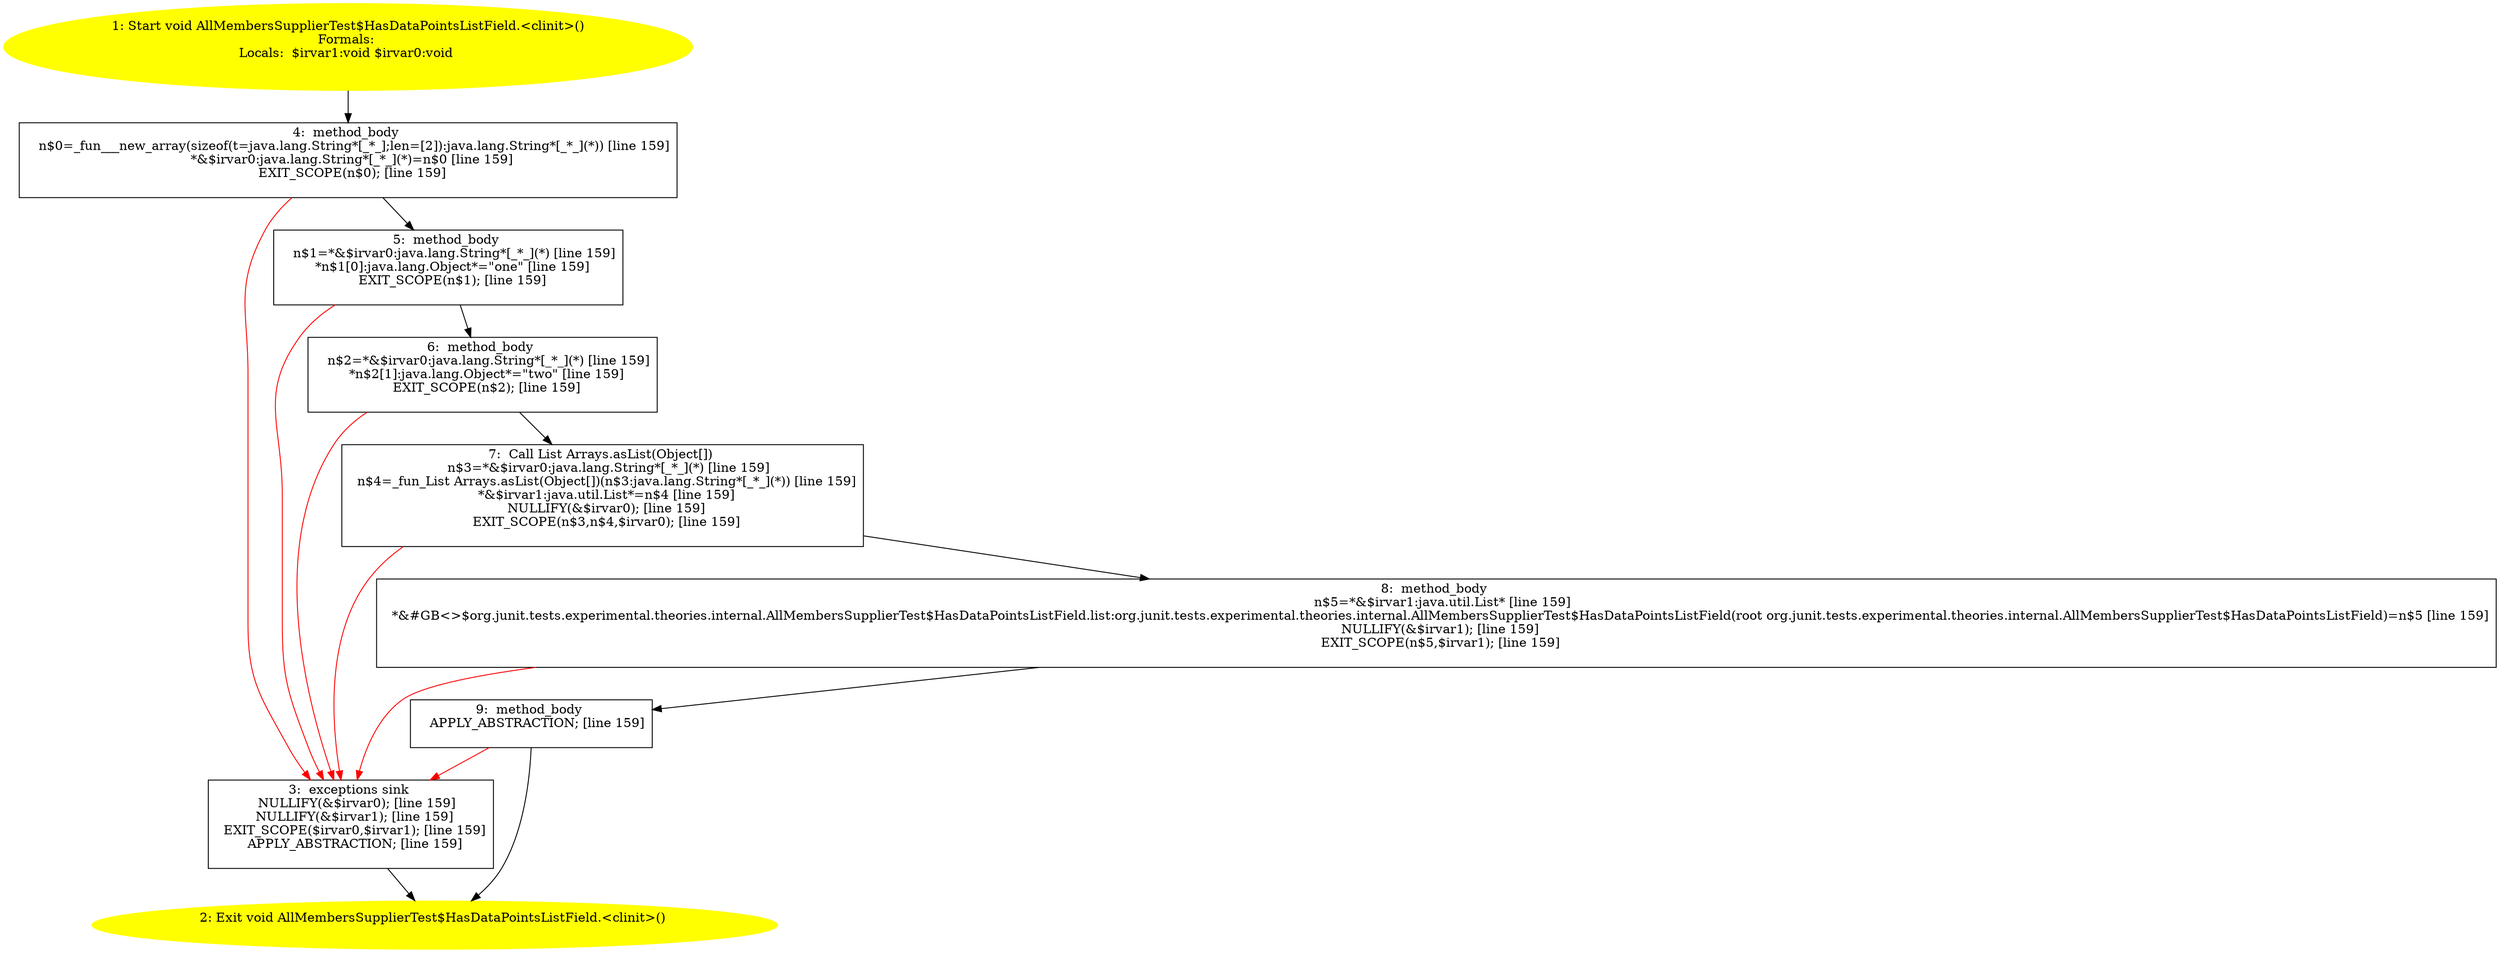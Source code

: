 /* @generated */
digraph cfg {
"org.junit.tests.experimental.theories.internal.AllMembersSupplierTest$HasDataPointsListField.<clinit.4dd6ff841d13c4eefec884db8fbaff02_1" [label="1: Start void AllMembersSupplierTest$HasDataPointsListField.<clinit>()\nFormals: \nLocals:  $irvar1:void $irvar0:void \n  " color=yellow style=filled]
	

	 "org.junit.tests.experimental.theories.internal.AllMembersSupplierTest$HasDataPointsListField.<clinit.4dd6ff841d13c4eefec884db8fbaff02_1" -> "org.junit.tests.experimental.theories.internal.AllMembersSupplierTest$HasDataPointsListField.<clinit.4dd6ff841d13c4eefec884db8fbaff02_4" ;
"org.junit.tests.experimental.theories.internal.AllMembersSupplierTest$HasDataPointsListField.<clinit.4dd6ff841d13c4eefec884db8fbaff02_2" [label="2: Exit void AllMembersSupplierTest$HasDataPointsListField.<clinit>() \n  " color=yellow style=filled]
	

"org.junit.tests.experimental.theories.internal.AllMembersSupplierTest$HasDataPointsListField.<clinit.4dd6ff841d13c4eefec884db8fbaff02_3" [label="3:  exceptions sink \n   NULLIFY(&$irvar0); [line 159]\n  NULLIFY(&$irvar1); [line 159]\n  EXIT_SCOPE($irvar0,$irvar1); [line 159]\n  APPLY_ABSTRACTION; [line 159]\n " shape="box"]
	

	 "org.junit.tests.experimental.theories.internal.AllMembersSupplierTest$HasDataPointsListField.<clinit.4dd6ff841d13c4eefec884db8fbaff02_3" -> "org.junit.tests.experimental.theories.internal.AllMembersSupplierTest$HasDataPointsListField.<clinit.4dd6ff841d13c4eefec884db8fbaff02_2" ;
"org.junit.tests.experimental.theories.internal.AllMembersSupplierTest$HasDataPointsListField.<clinit.4dd6ff841d13c4eefec884db8fbaff02_4" [label="4:  method_body \n   n$0=_fun___new_array(sizeof(t=java.lang.String*[_*_];len=[2]):java.lang.String*[_*_](*)) [line 159]\n  *&$irvar0:java.lang.String*[_*_](*)=n$0 [line 159]\n  EXIT_SCOPE(n$0); [line 159]\n " shape="box"]
	

	 "org.junit.tests.experimental.theories.internal.AllMembersSupplierTest$HasDataPointsListField.<clinit.4dd6ff841d13c4eefec884db8fbaff02_4" -> "org.junit.tests.experimental.theories.internal.AllMembersSupplierTest$HasDataPointsListField.<clinit.4dd6ff841d13c4eefec884db8fbaff02_5" ;
	 "org.junit.tests.experimental.theories.internal.AllMembersSupplierTest$HasDataPointsListField.<clinit.4dd6ff841d13c4eefec884db8fbaff02_4" -> "org.junit.tests.experimental.theories.internal.AllMembersSupplierTest$HasDataPointsListField.<clinit.4dd6ff841d13c4eefec884db8fbaff02_3" [color="red" ];
"org.junit.tests.experimental.theories.internal.AllMembersSupplierTest$HasDataPointsListField.<clinit.4dd6ff841d13c4eefec884db8fbaff02_5" [label="5:  method_body \n   n$1=*&$irvar0:java.lang.String*[_*_](*) [line 159]\n  *n$1[0]:java.lang.Object*=\"one\" [line 159]\n  EXIT_SCOPE(n$1); [line 159]\n " shape="box"]
	

	 "org.junit.tests.experimental.theories.internal.AllMembersSupplierTest$HasDataPointsListField.<clinit.4dd6ff841d13c4eefec884db8fbaff02_5" -> "org.junit.tests.experimental.theories.internal.AllMembersSupplierTest$HasDataPointsListField.<clinit.4dd6ff841d13c4eefec884db8fbaff02_6" ;
	 "org.junit.tests.experimental.theories.internal.AllMembersSupplierTest$HasDataPointsListField.<clinit.4dd6ff841d13c4eefec884db8fbaff02_5" -> "org.junit.tests.experimental.theories.internal.AllMembersSupplierTest$HasDataPointsListField.<clinit.4dd6ff841d13c4eefec884db8fbaff02_3" [color="red" ];
"org.junit.tests.experimental.theories.internal.AllMembersSupplierTest$HasDataPointsListField.<clinit.4dd6ff841d13c4eefec884db8fbaff02_6" [label="6:  method_body \n   n$2=*&$irvar0:java.lang.String*[_*_](*) [line 159]\n  *n$2[1]:java.lang.Object*=\"two\" [line 159]\n  EXIT_SCOPE(n$2); [line 159]\n " shape="box"]
	

	 "org.junit.tests.experimental.theories.internal.AllMembersSupplierTest$HasDataPointsListField.<clinit.4dd6ff841d13c4eefec884db8fbaff02_6" -> "org.junit.tests.experimental.theories.internal.AllMembersSupplierTest$HasDataPointsListField.<clinit.4dd6ff841d13c4eefec884db8fbaff02_7" ;
	 "org.junit.tests.experimental.theories.internal.AllMembersSupplierTest$HasDataPointsListField.<clinit.4dd6ff841d13c4eefec884db8fbaff02_6" -> "org.junit.tests.experimental.theories.internal.AllMembersSupplierTest$HasDataPointsListField.<clinit.4dd6ff841d13c4eefec884db8fbaff02_3" [color="red" ];
"org.junit.tests.experimental.theories.internal.AllMembersSupplierTest$HasDataPointsListField.<clinit.4dd6ff841d13c4eefec884db8fbaff02_7" [label="7:  Call List Arrays.asList(Object[]) \n   n$3=*&$irvar0:java.lang.String*[_*_](*) [line 159]\n  n$4=_fun_List Arrays.asList(Object[])(n$3:java.lang.String*[_*_](*)) [line 159]\n  *&$irvar1:java.util.List*=n$4 [line 159]\n  NULLIFY(&$irvar0); [line 159]\n  EXIT_SCOPE(n$3,n$4,$irvar0); [line 159]\n " shape="box"]
	

	 "org.junit.tests.experimental.theories.internal.AllMembersSupplierTest$HasDataPointsListField.<clinit.4dd6ff841d13c4eefec884db8fbaff02_7" -> "org.junit.tests.experimental.theories.internal.AllMembersSupplierTest$HasDataPointsListField.<clinit.4dd6ff841d13c4eefec884db8fbaff02_8" ;
	 "org.junit.tests.experimental.theories.internal.AllMembersSupplierTest$HasDataPointsListField.<clinit.4dd6ff841d13c4eefec884db8fbaff02_7" -> "org.junit.tests.experimental.theories.internal.AllMembersSupplierTest$HasDataPointsListField.<clinit.4dd6ff841d13c4eefec884db8fbaff02_3" [color="red" ];
"org.junit.tests.experimental.theories.internal.AllMembersSupplierTest$HasDataPointsListField.<clinit.4dd6ff841d13c4eefec884db8fbaff02_8" [label="8:  method_body \n   n$5=*&$irvar1:java.util.List* [line 159]\n  *&#GB<>$org.junit.tests.experimental.theories.internal.AllMembersSupplierTest$HasDataPointsListField.list:org.junit.tests.experimental.theories.internal.AllMembersSupplierTest$HasDataPointsListField(root org.junit.tests.experimental.theories.internal.AllMembersSupplierTest$HasDataPointsListField)=n$5 [line 159]\n  NULLIFY(&$irvar1); [line 159]\n  EXIT_SCOPE(n$5,$irvar1); [line 159]\n " shape="box"]
	

	 "org.junit.tests.experimental.theories.internal.AllMembersSupplierTest$HasDataPointsListField.<clinit.4dd6ff841d13c4eefec884db8fbaff02_8" -> "org.junit.tests.experimental.theories.internal.AllMembersSupplierTest$HasDataPointsListField.<clinit.4dd6ff841d13c4eefec884db8fbaff02_9" ;
	 "org.junit.tests.experimental.theories.internal.AllMembersSupplierTest$HasDataPointsListField.<clinit.4dd6ff841d13c4eefec884db8fbaff02_8" -> "org.junit.tests.experimental.theories.internal.AllMembersSupplierTest$HasDataPointsListField.<clinit.4dd6ff841d13c4eefec884db8fbaff02_3" [color="red" ];
"org.junit.tests.experimental.theories.internal.AllMembersSupplierTest$HasDataPointsListField.<clinit.4dd6ff841d13c4eefec884db8fbaff02_9" [label="9:  method_body \n   APPLY_ABSTRACTION; [line 159]\n " shape="box"]
	

	 "org.junit.tests.experimental.theories.internal.AllMembersSupplierTest$HasDataPointsListField.<clinit.4dd6ff841d13c4eefec884db8fbaff02_9" -> "org.junit.tests.experimental.theories.internal.AllMembersSupplierTest$HasDataPointsListField.<clinit.4dd6ff841d13c4eefec884db8fbaff02_2" ;
	 "org.junit.tests.experimental.theories.internal.AllMembersSupplierTest$HasDataPointsListField.<clinit.4dd6ff841d13c4eefec884db8fbaff02_9" -> "org.junit.tests.experimental.theories.internal.AllMembersSupplierTest$HasDataPointsListField.<clinit.4dd6ff841d13c4eefec884db8fbaff02_3" [color="red" ];
}
